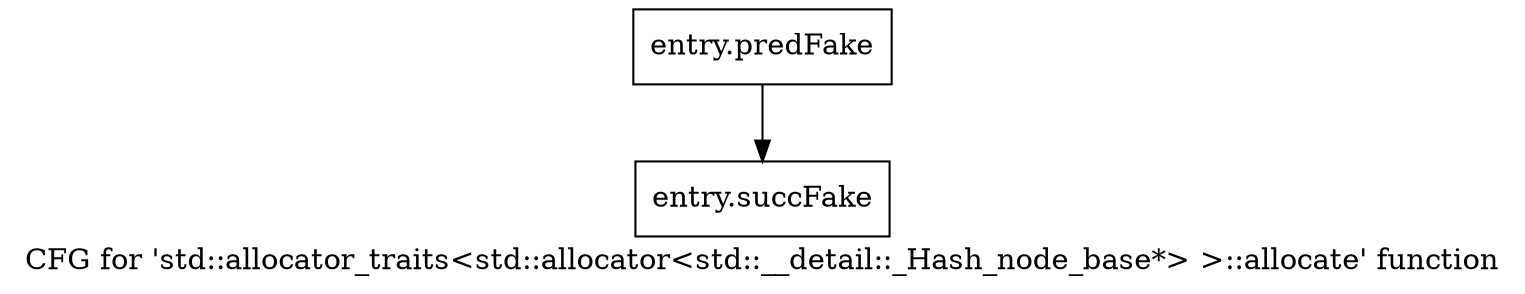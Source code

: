 digraph "CFG for 'std::allocator_traits\<std::allocator\<std::__detail::_Hash_node_base*\> \>::allocate' function" {
	label="CFG for 'std::allocator_traits\<std::allocator\<std::__detail::_Hash_node_base*\> \>::allocate' function";

	Node0x43246f0 [shape=record,filename="",linenumber="",label="{entry.predFake}"];
	Node0x43246f0 -> Node0x440d4c0[ callList="" memoryops="" filename="/tools/Xilinx/Vitis_HLS/2022.1/tps/lnx64/gcc-8.3.0/lib/gcc/x86_64-pc-linux-gnu/8.3.0/../../../../include/c++/8.3.0/bits/alloc_traits.h" execusionnum="1"];
	Node0x440d4c0 [shape=record,filename="/tools/Xilinx/Vitis_HLS/2022.1/tps/lnx64/gcc-8.3.0/lib/gcc/x86_64-pc-linux-gnu/8.3.0/../../../../include/c++/8.3.0/bits/alloc_traits.h",linenumber="436",label="{entry.succFake}"];
}
